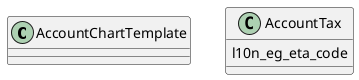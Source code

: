 @startuml classes_l10n_eg
set namespaceSeparator none
class "AccountChartTemplate" as odoo_src.odoo.addons.l10n_eg.models.template_eg.AccountChartTemplate {
}
class "AccountTax" as odoo_src.odoo.addons.l10n_eg.models.account_tax.AccountTax {
  l10n_eg_eta_code
}
@enduml
